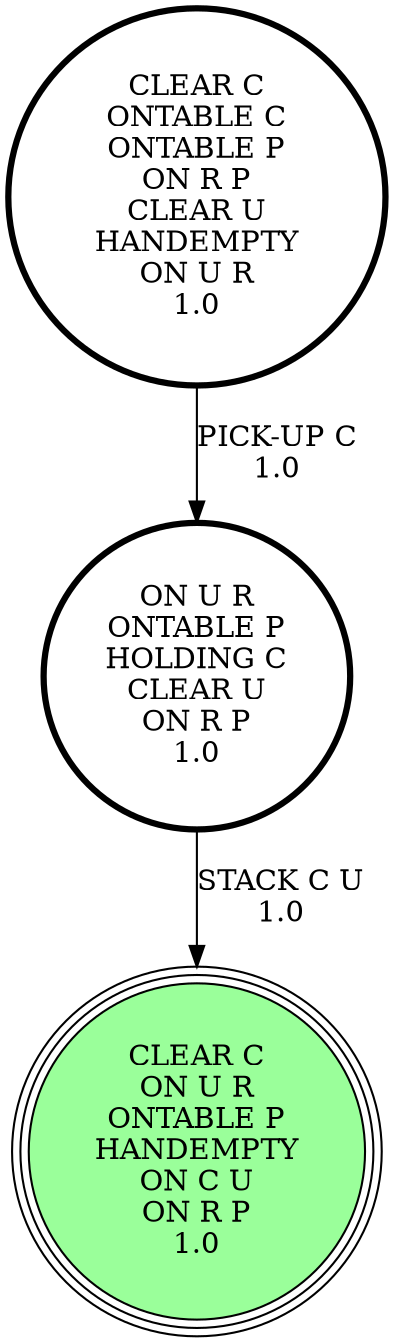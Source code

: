 digraph {
"ON U R\nONTABLE P\nHOLDING C\nCLEAR U\nON R P\n1.0\n" -> "CLEAR C\nON U R\nONTABLE P\nHANDEMPTY\nON C U\nON R P\n1.0\n"[label="STACK C U\n1.0\n"];
"CLEAR C\nONTABLE C\nONTABLE P\nON R P\nCLEAR U\nHANDEMPTY\nON U R\n1.0\n" -> "ON U R\nONTABLE P\nHOLDING C\nCLEAR U\nON R P\n1.0\n"[label="PICK-UP C\n1.0\n"];
"CLEAR C\nON U R\nONTABLE P\nHANDEMPTY\nON C U\nON R P\n1.0\n" [shape=circle, style=filled, fillcolor=palegreen1, peripheries=3];
"CLEAR C\nONTABLE C\nONTABLE P\nON R P\nCLEAR U\nHANDEMPTY\nON U R\n1.0\n" [shape=circle, penwidth=3];
"ON U R\nONTABLE P\nHOLDING C\nCLEAR U\nON R P\n1.0\n" [shape=circle, penwidth=3];
"CLEAR C\nON U R\nONTABLE P\nHANDEMPTY\nON C U\nON R P\n1.0\n" [shape=circle, style=filled, fillcolor=palegreen1, peripheries=3];
}
